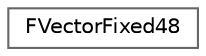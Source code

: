 digraph "Graphical Class Hierarchy"
{
 // INTERACTIVE_SVG=YES
 // LATEX_PDF_SIZE
  bgcolor="transparent";
  edge [fontname=Helvetica,fontsize=10,labelfontname=Helvetica,labelfontsize=10];
  node [fontname=Helvetica,fontsize=10,shape=box,height=0.2,width=0.4];
  rankdir="LR";
  Node0 [id="Node000000",label="FVectorFixed48",height=0.2,width=0.4,color="grey40", fillcolor="white", style="filled",URL="$da/d3d/classFVectorFixed48.html",tooltip=" "];
}
